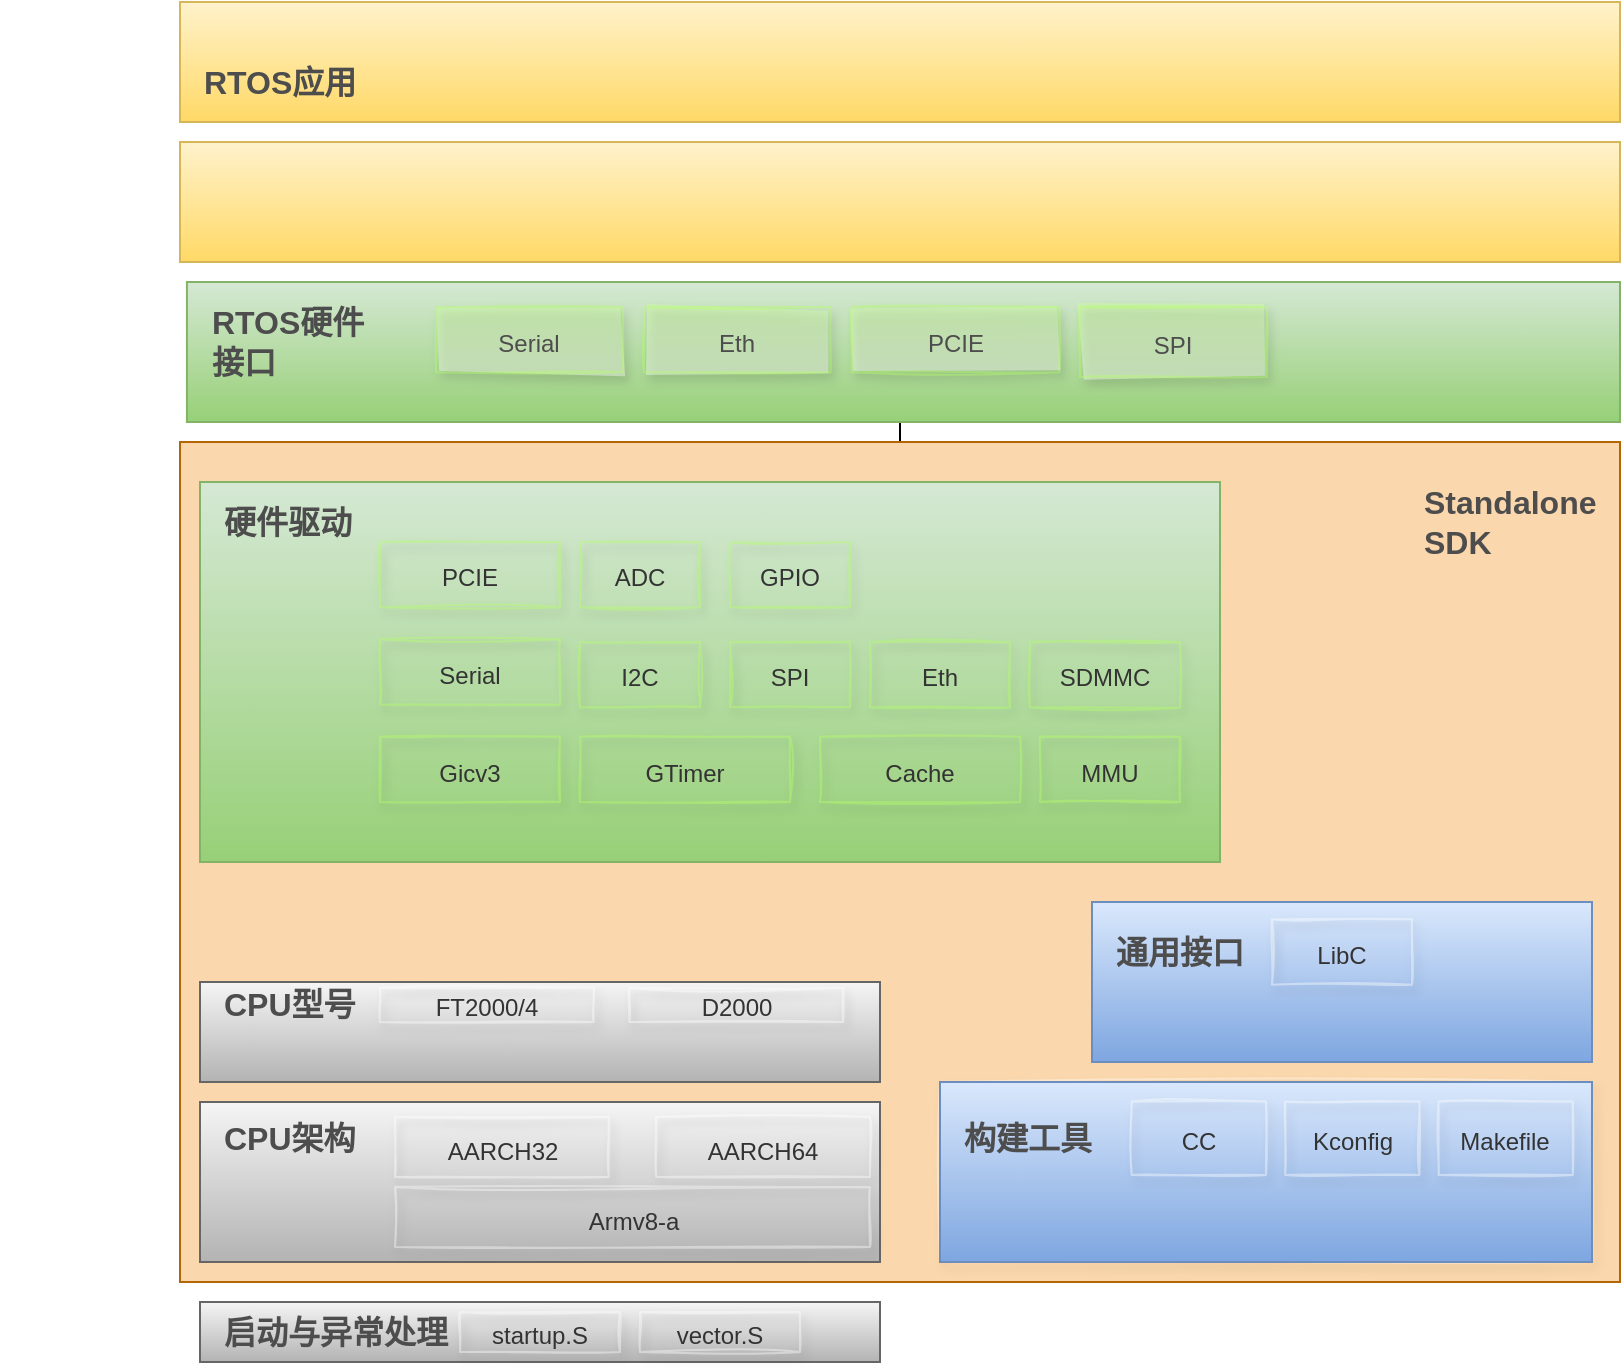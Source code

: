 <mxfile>
    <diagram id="mIqqJ92ZV3NnToaTfTDR" name="第 1 页">
        <mxGraphModel dx="1950" dy="674" grid="1" gridSize="10" guides="1" tooltips="1" connect="1" arrows="1" fold="1" page="1" pageScale="1" pageWidth="827" pageHeight="1169" background="#ffffff" math="0" shadow="0">
            <root>
                <mxCell id="0"/>
                <mxCell id="1" parent="0"/>
                <mxCell id="82" value="" style="edgeStyle=orthogonalEdgeStyle;rounded=0;orthogonalLoop=1;jettySize=auto;html=1;" edge="1" parent="1" source="2" target="57">
                    <mxGeometry relative="1" as="geometry"/>
                </mxCell>
                <mxCell id="2" value="" style="rounded=0;whiteSpace=wrap;html=1;fillColor=#fad7ac;strokeColor=#b46504;" parent="1" vertex="1">
                    <mxGeometry x="-670" y="430" width="720" height="420" as="geometry"/>
                </mxCell>
                <mxCell id="3" value="" style="group" parent="1" vertex="1" connectable="0">
                    <mxGeometry x="-660" y="760" width="340" height="80" as="geometry"/>
                </mxCell>
                <mxCell id="4" value="" style="rounded=0;whiteSpace=wrap;html=1;gradientColor=#b3b3b3;fillColor=#f5f5f5;strokeColor=#666666;" parent="3" vertex="1">
                    <mxGeometry width="340" height="80" as="geometry"/>
                </mxCell>
                <mxCell id="5" value="&lt;font color=&quot;#4d4d4d&quot;&gt;&lt;span style=&quot;font-size: 16px&quot;&gt;&lt;b&gt;CPU架构&lt;/b&gt;&lt;/span&gt;&lt;/font&gt;" style="text;html=1;strokeColor=none;fillColor=none;align=left;verticalAlign=middle;whiteSpace=wrap;rounded=0;" parent="3" vertex="1">
                    <mxGeometry x="10" y="7.5" width="90" height="20" as="geometry"/>
                </mxCell>
                <mxCell id="6" value="&lt;font color=&quot;#333333&quot; style=&quot;font-size: 12px&quot;&gt;Armv8-a&lt;/font&gt;" style="rounded=0;whiteSpace=wrap;html=1;fontSize=18;strokeColor=#FFFFFF;shadow=1;sketch=1;opacity=40;gradientColor=#ffffff;gradientDirection=south;fillStyle=auto;fillColor=none;" parent="3" vertex="1">
                    <mxGeometry x="97.5" y="42.5" width="237.5" height="30" as="geometry"/>
                </mxCell>
                <mxCell id="7" value="&lt;font color=&quot;#333333&quot; style=&quot;font-size: 12px&quot;&gt;AARCH64&lt;/font&gt;" style="rounded=0;whiteSpace=wrap;html=1;fontSize=18;strokeColor=#FFFFFF;shadow=1;sketch=1;opacity=40;gradientColor=#ffffff;gradientDirection=south;fillStyle=auto;fillColor=none;" parent="3" vertex="1">
                    <mxGeometry x="228.125" y="7.5" width="106.875" height="30" as="geometry"/>
                </mxCell>
                <mxCell id="8" value="&lt;font color=&quot;#333333&quot; style=&quot;font-size: 12px&quot;&gt;AARCH32&lt;/font&gt;" style="rounded=0;whiteSpace=wrap;html=1;fontSize=18;strokeColor=#FFFFFF;shadow=1;sketch=1;opacity=40;gradientColor=#ffffff;gradientDirection=south;fillStyle=auto;fillColor=none;" parent="3" vertex="1">
                    <mxGeometry x="97.5" y="7.5" width="106.875" height="30" as="geometry"/>
                </mxCell>
                <mxCell id="15" value="" style="group;rounded=0;shadow=1;fontSize=18;verticalAlign=middle;strokeColor=#FFFFFF;gradientColor=#ffffff;gradientDirection=south;opacity=40;sketch=1;fillStyle=auto;" parent="1" vertex="1" connectable="0">
                    <mxGeometry x="-290" y="750" width="326" height="90" as="geometry"/>
                </mxCell>
                <mxCell id="16" value="" style="rounded=0;whiteSpace=wrap;html=1;gradientColor=#7ea6e0;fillColor=#dae8fc;strokeColor=#6c8ebf;" parent="15" vertex="1">
                    <mxGeometry width="326" height="90" as="geometry"/>
                </mxCell>
                <mxCell id="17" value="&lt;font color=&quot;#4d4d4d&quot; size=&quot;1&quot;&gt;&lt;b style=&quot;font-size: 16px&quot;&gt;构建工具&lt;/b&gt;&lt;/font&gt;" style="text;html=1;strokeColor=none;fillColor=none;align=left;verticalAlign=middle;whiteSpace=wrap;rounded=0;" parent="15" vertex="1">
                    <mxGeometry x="9.588" y="16.875" width="67.118" height="22.5" as="geometry"/>
                </mxCell>
                <mxCell id="18" value="&lt;font color=&quot;#333333&quot; style=&quot;font-size: 12px&quot;&gt;CC&lt;/font&gt;" style="rounded=0;whiteSpace=wrap;html=1;fontSize=18;strokeColor=#FFFFFF;shadow=1;sketch=1;opacity=40;gradientColor=#ffffff;gradientDirection=south;fillStyle=auto;fillColor=none;" parent="15" vertex="1">
                    <mxGeometry x="95.882" y="9.754" width="67.118" height="36.731" as="geometry"/>
                </mxCell>
                <mxCell id="19" value="&lt;font color=&quot;#333333&quot; style=&quot;font-size: 12px&quot;&gt;Kconfig&lt;/font&gt;" style="rounded=0;whiteSpace=wrap;html=1;fontSize=18;strokeColor=#FFFFFF;shadow=1;sketch=1;opacity=40;gradientColor=#ffffff;gradientDirection=south;fillStyle=auto;fillColor=none;" parent="15" vertex="1">
                    <mxGeometry x="172.588" y="9.754" width="67.118" height="36.731" as="geometry"/>
                </mxCell>
                <mxCell id="20" value="&lt;font color=&quot;#333333&quot; style=&quot;font-size: 12px&quot;&gt;Makefile&lt;/font&gt;" style="rounded=0;whiteSpace=wrap;html=1;fontSize=18;strokeColor=#FFFFFF;shadow=1;sketch=1;opacity=40;gradientColor=#ffffff;gradientDirection=south;fillStyle=auto;fillColor=none;" parent="15" vertex="1">
                    <mxGeometry x="249.294" y="9.754" width="67.118" height="36.731" as="geometry"/>
                </mxCell>
                <mxCell id="27" value="" style="group" parent="1" vertex="1" connectable="0">
                    <mxGeometry x="-660" y="700" width="340" height="50" as="geometry"/>
                </mxCell>
                <mxCell id="28" value="" style="rounded=0;whiteSpace=wrap;html=1;gradientColor=#b3b3b3;fillColor=#f5f5f5;strokeColor=#666666;" parent="27" vertex="1">
                    <mxGeometry width="340" height="50" as="geometry"/>
                </mxCell>
                <mxCell id="29" value="&lt;font color=&quot;#4d4d4d&quot;&gt;&lt;span style=&quot;font-size: 16px&quot;&gt;&lt;b&gt;CPU型号&lt;/b&gt;&lt;/span&gt;&lt;/font&gt;" style="text;html=1;strokeColor=none;fillColor=none;align=left;verticalAlign=middle;whiteSpace=wrap;rounded=0;" parent="27" vertex="1">
                    <mxGeometry x="10.001" y="5.714" width="90.001" height="11.429" as="geometry"/>
                </mxCell>
                <mxCell id="30" value="&lt;font color=&quot;#333333&quot; style=&quot;font-size: 12px&quot;&gt;FT2000/4&lt;/font&gt;" style="rounded=0;whiteSpace=wrap;html=1;fontSize=18;shadow=1;sketch=1;opacity=40;gradientColor=#ffffff;gradientDirection=south;fillStyle=auto;fillColor=none;strokeColor=#FFFFFF;" parent="27" vertex="1">
                    <mxGeometry x="90.002" y="2.857" width="106.876" height="17.143" as="geometry"/>
                </mxCell>
                <mxCell id="31" value="&lt;font color=&quot;#333333&quot; style=&quot;font-size: 12px&quot;&gt;D2000&lt;/font&gt;" style="rounded=0;whiteSpace=wrap;html=1;fontSize=18;strokeColor=#FFFFFF;shadow=1;sketch=1;opacity=40;gradientColor=#ffffff;gradientDirection=south;fillStyle=auto;fillColor=none;" parent="27" vertex="1">
                    <mxGeometry x="214.69" y="2.857" width="106.876" height="17.143" as="geometry"/>
                </mxCell>
                <mxCell id="32" value="" style="group" parent="1" vertex="1" connectable="0">
                    <mxGeometry x="-660" y="450" width="510" height="190" as="geometry"/>
                </mxCell>
                <mxCell id="33" value="" style="rounded=0;whiteSpace=wrap;html=1;gradientColor=#97d077;fillColor=#d5e8d4;strokeColor=#82b366;" parent="32" vertex="1">
                    <mxGeometry width="510" height="190" as="geometry"/>
                </mxCell>
                <mxCell id="34" value="&lt;font color=&quot;#4d4d4d&quot;&gt;&lt;span style=&quot;font-size: 16px&quot;&gt;&lt;b&gt;硬件驱动&lt;/b&gt;&lt;/span&gt;&lt;/font&gt;" style="text;html=1;strokeColor=none;fillColor=none;align=left;verticalAlign=middle;whiteSpace=wrap;rounded=0;" parent="32" vertex="1">
                    <mxGeometry x="10" y="10" width="90" height="20" as="geometry"/>
                </mxCell>
                <mxCell id="35" value="&lt;font color=&quot;#333333&quot; style=&quot;font-size: 12px&quot;&gt;Gicv3&lt;/font&gt;" style="rounded=0;whiteSpace=wrap;html=1;fontSize=18;strokeColor=#B3FF66;shadow=1;sketch=1;opacity=40;gradientColor=#ffffff;gradientDirection=south;fillStyle=auto;fillColor=none;" parent="32" vertex="1">
                    <mxGeometry x="90" y="127.35" width="90" height="32.65" as="geometry"/>
                </mxCell>
                <mxCell id="36" value="&lt;font color=&quot;#333333&quot; style=&quot;font-size: 12px&quot;&gt;Serial&lt;/font&gt;" style="rounded=0;whiteSpace=wrap;html=1;fontSize=18;strokeColor=#B3FF66;shadow=1;sketch=1;opacity=40;gradientColor=#ffffff;gradientDirection=south;fillStyle=auto;fillColor=none;" parent="32" vertex="1">
                    <mxGeometry x="90" y="78.672" width="90" height="32.647" as="geometry"/>
                </mxCell>
                <mxCell id="37" value="&lt;font color=&quot;#333333&quot; style=&quot;font-size: 12px&quot;&gt;PCIE&lt;/font&gt;" style="rounded=0;whiteSpace=wrap;html=1;fontSize=18;strokeColor=#B3FF66;shadow=1;sketch=1;opacity=40;gradientColor=#ffffff;gradientDirection=south;fillStyle=auto;fillColor=none;" parent="32" vertex="1">
                    <mxGeometry x="90" y="30.002" width="90" height="32.647" as="geometry"/>
                </mxCell>
                <mxCell id="38" value="&lt;font color=&quot;#333333&quot; style=&quot;font-size: 12px&quot;&gt;GTimer&lt;/font&gt;" style="rounded=0;whiteSpace=wrap;html=1;fontSize=18;strokeColor=#B3FF66;shadow=1;sketch=1;opacity=40;gradientColor=#ffffff;gradientDirection=south;fillStyle=auto;fillColor=none;" parent="32" vertex="1">
                    <mxGeometry x="190" y="127.351" width="105" height="32.647" as="geometry"/>
                </mxCell>
                <mxCell id="39" value="&lt;font color=&quot;#333333&quot; style=&quot;font-size: 12px&quot;&gt;Cache&lt;/font&gt;" style="rounded=0;whiteSpace=wrap;html=1;fontSize=18;strokeColor=#B3FF66;shadow=1;sketch=1;opacity=40;gradientColor=#ffffff;gradientDirection=south;fillStyle=auto;fillColor=none;" parent="32" vertex="1">
                    <mxGeometry x="310" y="127.35" width="100" height="32.65" as="geometry"/>
                </mxCell>
                <mxCell id="40" value="&lt;font color=&quot;#333333&quot; style=&quot;font-size: 12px&quot;&gt;MMU&lt;/font&gt;" style="rounded=0;whiteSpace=wrap;html=1;fontSize=18;strokeColor=#B3FF66;shadow=1;sketch=1;opacity=40;gradientColor=#ffffff;gradientDirection=south;fillStyle=auto;fillColor=none;" parent="32" vertex="1">
                    <mxGeometry x="420" y="127.35" width="70" height="32.65" as="geometry"/>
                </mxCell>
                <mxCell id="41" value="&lt;font color=&quot;#333333&quot; style=&quot;font-size: 12px&quot;&gt;I2C&lt;/font&gt;" style="rounded=0;whiteSpace=wrap;html=1;fontSize=18;strokeColor=#B3FF66;shadow=1;sketch=1;opacity=40;gradientColor=#ffffff;gradientDirection=south;fillStyle=auto;fillColor=none;" parent="32" vertex="1">
                    <mxGeometry x="190" y="80" width="60" height="32.65" as="geometry"/>
                </mxCell>
                <mxCell id="42" value="&lt;font color=&quot;#333333&quot; style=&quot;font-size: 12px&quot;&gt;SPI&lt;/font&gt;" style="rounded=0;whiteSpace=wrap;html=1;fontSize=18;strokeColor=#B3FF66;shadow=1;sketch=1;opacity=40;gradientColor=#ffffff;gradientDirection=south;fillStyle=auto;fillColor=none;" parent="32" vertex="1">
                    <mxGeometry x="265" y="80" width="60" height="32.65" as="geometry"/>
                </mxCell>
                <mxCell id="43" value="&lt;font color=&quot;#333333&quot; style=&quot;font-size: 12px&quot;&gt;Eth&lt;/font&gt;" style="rounded=0;whiteSpace=wrap;html=1;fontSize=18;strokeColor=#B3FF66;shadow=1;sketch=1;opacity=40;gradientColor=#ffffff;gradientDirection=south;fillStyle=auto;fillColor=none;" parent="32" vertex="1">
                    <mxGeometry x="335" y="80.15" width="70" height="32.65" as="geometry"/>
                </mxCell>
                <mxCell id="44" value="&lt;font color=&quot;#333333&quot; style=&quot;font-size: 12px&quot;&gt;SDMMC&lt;/font&gt;" style="rounded=0;whiteSpace=wrap;html=1;fontSize=18;strokeColor=#B3FF66;shadow=1;sketch=1;opacity=40;gradientColor=#ffffff;gradientDirection=south;fillStyle=auto;fillColor=none;" parent="32" vertex="1">
                    <mxGeometry x="415" y="80.15" width="75" height="32.65" as="geometry"/>
                </mxCell>
                <mxCell id="45" value="&lt;font color=&quot;#333333&quot; style=&quot;font-size: 12px&quot;&gt;GPIO&lt;/font&gt;" style="rounded=0;whiteSpace=wrap;html=1;fontSize=18;strokeColor=#B3FF66;shadow=1;sketch=1;opacity=40;gradientColor=#ffffff;gradientDirection=south;fillStyle=auto;fillColor=none;" parent="32" vertex="1">
                    <mxGeometry x="265" y="30" width="60" height="32.65" as="geometry"/>
                </mxCell>
                <mxCell id="46" value="&lt;font color=&quot;#333333&quot; style=&quot;font-size: 12px&quot;&gt;ADC&lt;/font&gt;" style="rounded=0;whiteSpace=wrap;html=1;fontSize=18;strokeColor=#B3FF66;shadow=1;sketch=1;opacity=40;gradientColor=#ffffff;gradientDirection=south;fillStyle=auto;fillColor=none;" parent="32" vertex="1">
                    <mxGeometry x="190" y="30" width="60" height="32.65" as="geometry"/>
                </mxCell>
                <mxCell id="47" value="" style="group" parent="1" vertex="1" connectable="0">
                    <mxGeometry x="-660" y="860" width="340" height="30" as="geometry"/>
                </mxCell>
                <mxCell id="9" value="" style="rounded=0;whiteSpace=wrap;html=1;gradientColor=#b3b3b3;fillColor=#f5f5f5;strokeColor=#666666;" parent="47" vertex="1">
                    <mxGeometry width="340" height="30" as="geometry"/>
                </mxCell>
                <mxCell id="10" value="&lt;font color=&quot;#4d4d4d&quot;&gt;&lt;span style=&quot;font-size: 16px&quot;&gt;&lt;b&gt;启动与异常处理&lt;/b&gt;&lt;/span&gt;&lt;/font&gt;" style="text;html=1;strokeColor=none;fillColor=none;align=left;verticalAlign=middle;whiteSpace=wrap;rounded=0;" parent="47" vertex="1">
                    <mxGeometry x="10" y="5" width="120" height="20" as="geometry"/>
                </mxCell>
                <mxCell id="11" value="&lt;font color=&quot;#333333&quot; style=&quot;font-size: 12px&quot;&gt;startup.S&lt;/font&gt;" style="rounded=0;whiteSpace=wrap;html=1;fontSize=18;strokeColor=#FFFFFF;shadow=1;sketch=1;opacity=40;gradientColor=#ffffff;gradientDirection=south;fillStyle=auto;fillColor=none;" parent="47" vertex="1">
                    <mxGeometry x="130" y="5" width="80" height="20" as="geometry"/>
                </mxCell>
                <mxCell id="12" value="&lt;font color=&quot;#333333&quot; style=&quot;font-size: 12px&quot;&gt;vector.S&lt;/font&gt;" style="rounded=0;whiteSpace=wrap;html=1;fontSize=18;strokeColor=#FFFFFF;shadow=1;sketch=1;opacity=40;gradientColor=#ffffff;gradientDirection=south;fillStyle=auto;fillColor=none;" parent="47" vertex="1">
                    <mxGeometry x="220" y="5" width="80" height="20" as="geometry"/>
                </mxCell>
                <mxCell id="49" value="" style="group" parent="1" vertex="1" connectable="0">
                    <mxGeometry x="-760" y="350" width="810.002" height="70" as="geometry"/>
                </mxCell>
                <mxCell id="51" value="" style="group" parent="49" vertex="1" connectable="0">
                    <mxGeometry x="93.462" width="716.54" height="70" as="geometry"/>
                </mxCell>
                <mxCell id="52" value="" style="rounded=0;whiteSpace=wrap;html=1;gradientColor=#97d077;fillColor=#d5e8d4;strokeColor=#82b366;" parent="51" vertex="1">
                    <mxGeometry width="716.54" height="70" as="geometry"/>
                </mxCell>
                <mxCell id="53" value="&lt;font color=&quot;#4d4d4d&quot;&gt;&lt;span style=&quot;font-size: 16px&quot;&gt;&lt;b&gt;RTOS硬件接口&lt;/b&gt;&lt;/span&gt;&lt;/font&gt;" style="text;html=1;strokeColor=none;fillColor=none;align=left;verticalAlign=middle;whiteSpace=wrap;rounded=0;" parent="51" vertex="1">
                    <mxGeometry x="10.385" y="20" width="83.077" height="20" as="geometry"/>
                </mxCell>
                <mxCell id="54" value="&lt;font color=&quot;#4d4d4d&quot;&gt;&lt;span style=&quot;font-size: 12px&quot;&gt;SPI&lt;/span&gt;&lt;/font&gt;" style="rounded=0;whiteSpace=wrap;html=1;fontSize=18;strokeColor=#B3FF66;shadow=1;sketch=1;opacity=40;gradientColor=#ffffff;gradientDirection=south;fillStyle=auto;fillColor=#CCFF99;" parent="51" vertex="1">
                    <mxGeometry x="446.538" y="12.5" width="93.462" height="35" as="geometry"/>
                </mxCell>
                <mxCell id="55" value="&lt;font color=&quot;#4d4d4d&quot; style=&quot;font-size: 12px&quot;&gt;Serial&lt;/font&gt;" style="rounded=0;whiteSpace=wrap;html=1;fontSize=18;strokeColor=#B3FF66;shadow=1;sketch=1;opacity=40;gradientColor=#ffffff;gradientDirection=south;fillStyle=auto;fillColor=#CCFF99;strokeWidth=1;" parent="51" vertex="1">
                    <mxGeometry x="124.615" y="12.502" width="93.462" height="32.647" as="geometry"/>
                </mxCell>
                <mxCell id="56" value="&lt;font color=&quot;#4d4d4d&quot; style=&quot;font-size: 12px&quot;&gt;Eth&lt;/font&gt;" style="rounded=0;whiteSpace=wrap;html=1;fontSize=18;strokeColor=#B3FF66;shadow=1;sketch=1;opacity=40;gradientColor=#ffffff;gradientDirection=south;fillStyle=auto;fillColor=#CCFF99;" parent="51" vertex="1">
                    <mxGeometry x="228.462" y="12.502" width="93.462" height="32.647" as="geometry"/>
                </mxCell>
                <mxCell id="57" value="&lt;font color=&quot;#4d4d4d&quot; style=&quot;font-size: 12px&quot;&gt;PCIE&lt;/font&gt;" style="rounded=0;whiteSpace=wrap;html=1;fontSize=18;strokeColor=#B3FF66;shadow=1;sketch=1;opacity=40;gradientColor=#ffffff;gradientDirection=south;fillStyle=auto;fillColor=#CCFF99;" parent="51" vertex="1">
                    <mxGeometry x="332.308" y="12.5" width="103.846" height="32.65" as="geometry"/>
                </mxCell>
                <mxCell id="60" value="" style="rounded=0;whiteSpace=wrap;html=1;gradientColor=#ffd966;fillColor=#fff2cc;strokeColor=#d6b656;labelPosition=center;verticalLabelPosition=top;align=center;verticalAlign=bottom;" parent="1" vertex="1">
                    <mxGeometry x="-670" y="210" width="720" height="60" as="geometry"/>
                </mxCell>
                <mxCell id="61" value="&lt;font color=&quot;#4d4d4d&quot; size=&quot;1&quot;&gt;&lt;b style=&quot;font-size: 16px&quot;&gt;RTOS应用&lt;/b&gt;&lt;/font&gt;" style="text;html=1;strokeColor=none;fillColor=none;align=left;verticalAlign=middle;whiteSpace=wrap;rounded=0;" parent="1" vertex="1">
                    <mxGeometry x="-660" y="240" width="90" height="20" as="geometry"/>
                </mxCell>
                <mxCell id="65" value="" style="group" parent="1" vertex="1" connectable="0">
                    <mxGeometry x="-214" y="660" width="250" height="80" as="geometry"/>
                </mxCell>
                <mxCell id="66" value="" style="rounded=0;whiteSpace=wrap;html=1;gradientColor=#7ea6e0;fillColor=#dae8fc;strokeColor=#6c8ebf;" parent="65" vertex="1">
                    <mxGeometry width="250" height="80" as="geometry"/>
                </mxCell>
                <mxCell id="67" value="&lt;font color=&quot;#4d4d4d&quot; size=&quot;1&quot;&gt;&lt;b style=&quot;font-size: 16px&quot;&gt;通用接口&lt;/b&gt;&lt;/font&gt;" style="text;html=1;strokeColor=none;fillColor=none;align=left;verticalAlign=middle;whiteSpace=wrap;rounded=0;" parent="65" vertex="1">
                    <mxGeometry x="10" y="15" width="70" height="20" as="geometry"/>
                </mxCell>
                <mxCell id="68" value="&lt;font color=&quot;#333333&quot; style=&quot;font-size: 12px&quot;&gt;LibC&lt;/font&gt;" style="rounded=0;whiteSpace=wrap;html=1;fontSize=18;strokeColor=#FFFFFF;shadow=1;sketch=1;opacity=40;gradientColor=#ffffff;gradientDirection=south;fillStyle=auto;fillColor=none;" parent="65" vertex="1">
                    <mxGeometry x="90" y="8.67" width="70" height="32.65" as="geometry"/>
                </mxCell>
                <mxCell id="72" value="&lt;font color=&quot;#4d4d4d&quot;&gt;&lt;span style=&quot;font-size: 16px&quot;&gt;&lt;b&gt;Standalone SDK&lt;/b&gt;&lt;/span&gt;&lt;/font&gt;" style="text;html=1;strokeColor=none;fillColor=none;align=left;verticalAlign=middle;whiteSpace=wrap;rounded=0;" parent="1" vertex="1">
                    <mxGeometry x="-50" y="460" width="90" height="20" as="geometry"/>
                </mxCell>
                <mxCell id="83" value="" style="rounded=0;whiteSpace=wrap;html=1;gradientColor=#ffd966;fillColor=#fff2cc;strokeColor=#d6b656;labelPosition=center;verticalLabelPosition=top;align=center;verticalAlign=bottom;" vertex="1" parent="1">
                    <mxGeometry x="-670" y="280" width="720" height="60" as="geometry"/>
                </mxCell>
            </root>
        </mxGraphModel>
    </diagram>
</mxfile>